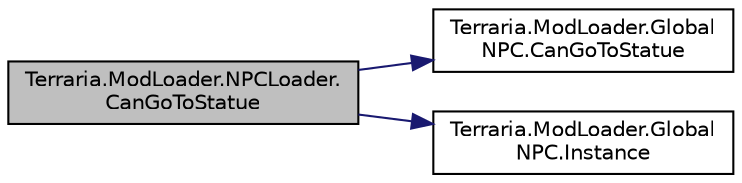 digraph "Terraria.ModLoader.NPCLoader.CanGoToStatue"
{
  edge [fontname="Helvetica",fontsize="10",labelfontname="Helvetica",labelfontsize="10"];
  node [fontname="Helvetica",fontsize="10",shape=record];
  rankdir="LR";
  Node39 [label="Terraria.ModLoader.NPCLoader.\lCanGoToStatue",height=0.2,width=0.4,color="black", fillcolor="grey75", style="filled", fontcolor="black"];
  Node39 -> Node40 [color="midnightblue",fontsize="10",style="solid",fontname="Helvetica"];
  Node40 [label="Terraria.ModLoader.Global\lNPC.CanGoToStatue",height=0.2,width=0.4,color="black", fillcolor="white", style="filled",URL="$class_terraria_1_1_mod_loader_1_1_global_n_p_c.html#ae8db68fb45a269cce3a91f750d8af2ee",tooltip="Whether this NPC can be telported a King or Queen statue. Return true to allow the NPC to teleport to..."];
  Node39 -> Node41 [color="midnightblue",fontsize="10",style="solid",fontname="Helvetica"];
  Node41 [label="Terraria.ModLoader.Global\lNPC.Instance",height=0.2,width=0.4,color="black", fillcolor="white", style="filled",URL="$class_terraria_1_1_mod_loader_1_1_global_n_p_c.html#a864f48a10f6273f77c6a089b9baa8e4c"];
}
